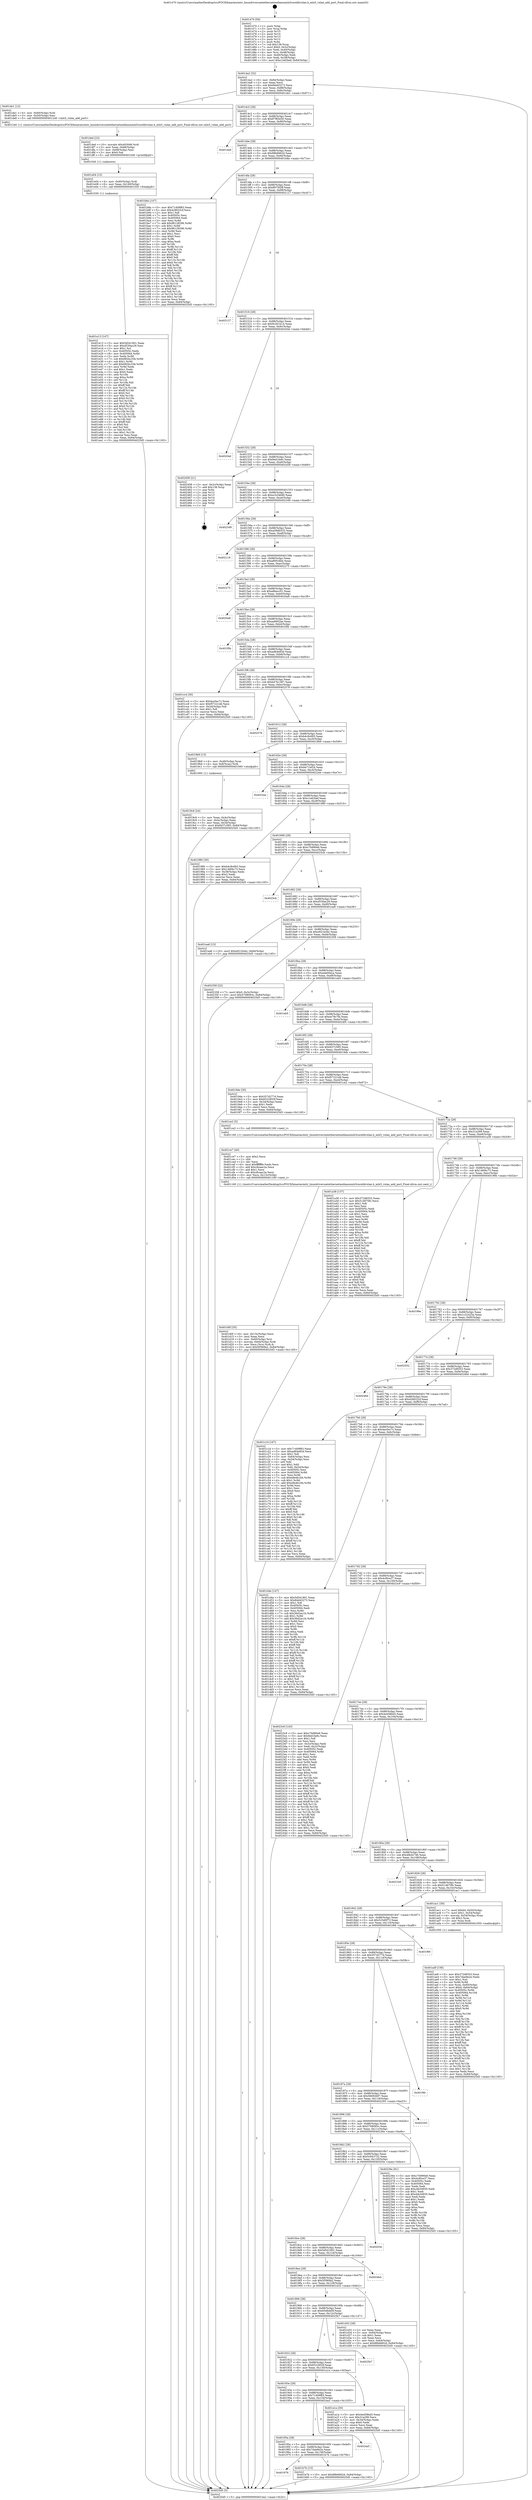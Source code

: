 digraph "0x401470" {
  label = "0x401470 (/mnt/c/Users/mathe/Desktop/tcc/POCII/binaries/extr_linuxdriversnetethernetmellanoxmlx5corelibvxlan.h_mlx5_vxlan_add_port_Final-ollvm.out::main(0))"
  labelloc = "t"
  node[shape=record]

  Entry [label="",width=0.3,height=0.3,shape=circle,fillcolor=black,style=filled]
  "0x4014a2" [label="{
     0x4014a2 [32]\l
     | [instrs]\l
     &nbsp;&nbsp;0x4014a2 \<+6\>: mov -0x84(%rbp),%eax\l
     &nbsp;&nbsp;0x4014a8 \<+2\>: mov %eax,%ecx\l
     &nbsp;&nbsp;0x4014aa \<+6\>: sub $0x84d43273,%ecx\l
     &nbsp;&nbsp;0x4014b0 \<+6\>: mov %eax,-0x88(%rbp)\l
     &nbsp;&nbsp;0x4014b6 \<+6\>: mov %ecx,-0x8c(%rbp)\l
     &nbsp;&nbsp;0x4014bc \<+6\>: je 0000000000401de1 \<main+0x971\>\l
  }"]
  "0x401de1" [label="{
     0x401de1 [12]\l
     | [instrs]\l
     &nbsp;&nbsp;0x401de1 \<+4\>: mov -0x60(%rbp),%rdi\l
     &nbsp;&nbsp;0x401de5 \<+3\>: mov -0x50(%rbp),%esi\l
     &nbsp;&nbsp;0x401de8 \<+5\>: call 0000000000401240 \<mlx5_vxlan_add_port\>\l
     | [calls]\l
     &nbsp;&nbsp;0x401240 \{1\} (/mnt/c/Users/mathe/Desktop/tcc/POCII/binaries/extr_linuxdriversnetethernetmellanoxmlx5corelibvxlan.h_mlx5_vxlan_add_port_Final-ollvm.out::mlx5_vxlan_add_port)\l
  }"]
  "0x4014c2" [label="{
     0x4014c2 [28]\l
     | [instrs]\l
     &nbsp;&nbsp;0x4014c2 \<+5\>: jmp 00000000004014c7 \<main+0x57\>\l
     &nbsp;&nbsp;0x4014c7 \<+6\>: mov -0x88(%rbp),%eax\l
     &nbsp;&nbsp;0x4014cd \<+5\>: sub $0x87f85e50,%eax\l
     &nbsp;&nbsp;0x4014d2 \<+6\>: mov %eax,-0x90(%rbp)\l
     &nbsp;&nbsp;0x4014d8 \<+6\>: je 0000000000401eed \<main+0xa7d\>\l
  }"]
  Exit [label="",width=0.3,height=0.3,shape=circle,fillcolor=black,style=filled,peripheries=2]
  "0x401eed" [label="{
     0x401eed\l
  }", style=dashed]
  "0x4014de" [label="{
     0x4014de [28]\l
     | [instrs]\l
     &nbsp;&nbsp;0x4014de \<+5\>: jmp 00000000004014e3 \<main+0x73\>\l
     &nbsp;&nbsp;0x4014e3 \<+6\>: mov -0x88(%rbp),%eax\l
     &nbsp;&nbsp;0x4014e9 \<+5\>: sub $0x88b6662d,%eax\l
     &nbsp;&nbsp;0x4014ee \<+6\>: mov %eax,-0x94(%rbp)\l
     &nbsp;&nbsp;0x4014f4 \<+6\>: je 0000000000401b8a \<main+0x71a\>\l
  }"]
  "0x401e13" [label="{
     0x401e13 [147]\l
     | [instrs]\l
     &nbsp;&nbsp;0x401e13 \<+5\>: mov $0x5d541901,%eax\l
     &nbsp;&nbsp;0x401e18 \<+5\>: mov $0xd530ac29,%esi\l
     &nbsp;&nbsp;0x401e1d \<+2\>: mov $0x1,%cl\l
     &nbsp;&nbsp;0x401e1f \<+7\>: mov 0x40505c,%edx\l
     &nbsp;&nbsp;0x401e26 \<+8\>: mov 0x405064,%r8d\l
     &nbsp;&nbsp;0x401e2e \<+3\>: mov %edx,%r9d\l
     &nbsp;&nbsp;0x401e31 \<+7\>: sub $0x682bc33b,%r9d\l
     &nbsp;&nbsp;0x401e38 \<+4\>: sub $0x1,%r9d\l
     &nbsp;&nbsp;0x401e3c \<+7\>: add $0x682bc33b,%r9d\l
     &nbsp;&nbsp;0x401e43 \<+4\>: imul %r9d,%edx\l
     &nbsp;&nbsp;0x401e47 \<+3\>: and $0x1,%edx\l
     &nbsp;&nbsp;0x401e4a \<+3\>: cmp $0x0,%edx\l
     &nbsp;&nbsp;0x401e4d \<+4\>: sete %r10b\l
     &nbsp;&nbsp;0x401e51 \<+4\>: cmp $0xa,%r8d\l
     &nbsp;&nbsp;0x401e55 \<+4\>: setl %r11b\l
     &nbsp;&nbsp;0x401e59 \<+3\>: mov %r10b,%bl\l
     &nbsp;&nbsp;0x401e5c \<+3\>: xor $0xff,%bl\l
     &nbsp;&nbsp;0x401e5f \<+3\>: mov %r11b,%r14b\l
     &nbsp;&nbsp;0x401e62 \<+4\>: xor $0xff,%r14b\l
     &nbsp;&nbsp;0x401e66 \<+3\>: xor $0x0,%cl\l
     &nbsp;&nbsp;0x401e69 \<+3\>: mov %bl,%r15b\l
     &nbsp;&nbsp;0x401e6c \<+4\>: and $0x0,%r15b\l
     &nbsp;&nbsp;0x401e70 \<+3\>: and %cl,%r10b\l
     &nbsp;&nbsp;0x401e73 \<+3\>: mov %r14b,%r12b\l
     &nbsp;&nbsp;0x401e76 \<+4\>: and $0x0,%r12b\l
     &nbsp;&nbsp;0x401e7a \<+3\>: and %cl,%r11b\l
     &nbsp;&nbsp;0x401e7d \<+3\>: or %r10b,%r15b\l
     &nbsp;&nbsp;0x401e80 \<+3\>: or %r11b,%r12b\l
     &nbsp;&nbsp;0x401e83 \<+3\>: xor %r12b,%r15b\l
     &nbsp;&nbsp;0x401e86 \<+3\>: or %r14b,%bl\l
     &nbsp;&nbsp;0x401e89 \<+3\>: xor $0xff,%bl\l
     &nbsp;&nbsp;0x401e8c \<+3\>: or $0x0,%cl\l
     &nbsp;&nbsp;0x401e8f \<+2\>: and %cl,%bl\l
     &nbsp;&nbsp;0x401e91 \<+3\>: or %bl,%r15b\l
     &nbsp;&nbsp;0x401e94 \<+4\>: test $0x1,%r15b\l
     &nbsp;&nbsp;0x401e98 \<+3\>: cmovne %esi,%eax\l
     &nbsp;&nbsp;0x401e9b \<+6\>: mov %eax,-0x84(%rbp)\l
     &nbsp;&nbsp;0x401ea1 \<+5\>: jmp 00000000004025d5 \<main+0x1165\>\l
  }"]
  "0x401b8a" [label="{
     0x401b8a [147]\l
     | [instrs]\l
     &nbsp;&nbsp;0x401b8a \<+5\>: mov $0x71409f83,%eax\l
     &nbsp;&nbsp;0x401b8f \<+5\>: mov $0x428022cf,%ecx\l
     &nbsp;&nbsp;0x401b94 \<+2\>: mov $0x1,%dl\l
     &nbsp;&nbsp;0x401b96 \<+7\>: mov 0x40505c,%esi\l
     &nbsp;&nbsp;0x401b9d \<+7\>: mov 0x405064,%edi\l
     &nbsp;&nbsp;0x401ba4 \<+3\>: mov %esi,%r8d\l
     &nbsp;&nbsp;0x401ba7 \<+7\>: add $0x96128296,%r8d\l
     &nbsp;&nbsp;0x401bae \<+4\>: sub $0x1,%r8d\l
     &nbsp;&nbsp;0x401bb2 \<+7\>: sub $0x96128296,%r8d\l
     &nbsp;&nbsp;0x401bb9 \<+4\>: imul %r8d,%esi\l
     &nbsp;&nbsp;0x401bbd \<+3\>: and $0x1,%esi\l
     &nbsp;&nbsp;0x401bc0 \<+3\>: cmp $0x0,%esi\l
     &nbsp;&nbsp;0x401bc3 \<+4\>: sete %r9b\l
     &nbsp;&nbsp;0x401bc7 \<+3\>: cmp $0xa,%edi\l
     &nbsp;&nbsp;0x401bca \<+4\>: setl %r10b\l
     &nbsp;&nbsp;0x401bce \<+3\>: mov %r9b,%r11b\l
     &nbsp;&nbsp;0x401bd1 \<+4\>: xor $0xff,%r11b\l
     &nbsp;&nbsp;0x401bd5 \<+3\>: mov %r10b,%bl\l
     &nbsp;&nbsp;0x401bd8 \<+3\>: xor $0xff,%bl\l
     &nbsp;&nbsp;0x401bdb \<+3\>: xor $0x0,%dl\l
     &nbsp;&nbsp;0x401bde \<+3\>: mov %r11b,%r14b\l
     &nbsp;&nbsp;0x401be1 \<+4\>: and $0x0,%r14b\l
     &nbsp;&nbsp;0x401be5 \<+3\>: and %dl,%r9b\l
     &nbsp;&nbsp;0x401be8 \<+3\>: mov %bl,%r15b\l
     &nbsp;&nbsp;0x401beb \<+4\>: and $0x0,%r15b\l
     &nbsp;&nbsp;0x401bef \<+3\>: and %dl,%r10b\l
     &nbsp;&nbsp;0x401bf2 \<+3\>: or %r9b,%r14b\l
     &nbsp;&nbsp;0x401bf5 \<+3\>: or %r10b,%r15b\l
     &nbsp;&nbsp;0x401bf8 \<+3\>: xor %r15b,%r14b\l
     &nbsp;&nbsp;0x401bfb \<+3\>: or %bl,%r11b\l
     &nbsp;&nbsp;0x401bfe \<+4\>: xor $0xff,%r11b\l
     &nbsp;&nbsp;0x401c02 \<+3\>: or $0x0,%dl\l
     &nbsp;&nbsp;0x401c05 \<+3\>: and %dl,%r11b\l
     &nbsp;&nbsp;0x401c08 \<+3\>: or %r11b,%r14b\l
     &nbsp;&nbsp;0x401c0b \<+4\>: test $0x1,%r14b\l
     &nbsp;&nbsp;0x401c0f \<+3\>: cmovne %ecx,%eax\l
     &nbsp;&nbsp;0x401c12 \<+6\>: mov %eax,-0x84(%rbp)\l
     &nbsp;&nbsp;0x401c18 \<+5\>: jmp 00000000004025d5 \<main+0x1165\>\l
  }"]
  "0x4014fa" [label="{
     0x4014fa [28]\l
     | [instrs]\l
     &nbsp;&nbsp;0x4014fa \<+5\>: jmp 00000000004014ff \<main+0x8f\>\l
     &nbsp;&nbsp;0x4014ff \<+6\>: mov -0x88(%rbp),%eax\l
     &nbsp;&nbsp;0x401505 \<+5\>: sub $0x8975f2ff,%eax\l
     &nbsp;&nbsp;0x40150a \<+6\>: mov %eax,-0x98(%rbp)\l
     &nbsp;&nbsp;0x401510 \<+6\>: je 0000000000402127 \<main+0xcb7\>\l
  }"]
  "0x401e04" [label="{
     0x401e04 [15]\l
     | [instrs]\l
     &nbsp;&nbsp;0x401e04 \<+4\>: mov -0x60(%rbp),%rdi\l
     &nbsp;&nbsp;0x401e08 \<+6\>: mov %eax,-0x140(%rbp)\l
     &nbsp;&nbsp;0x401e0e \<+5\>: call 0000000000401030 \<free@plt\>\l
     | [calls]\l
     &nbsp;&nbsp;0x401030 \{1\} (unknown)\l
  }"]
  "0x402127" [label="{
     0x402127\l
  }", style=dashed]
  "0x401516" [label="{
     0x401516 [28]\l
     | [instrs]\l
     &nbsp;&nbsp;0x401516 \<+5\>: jmp 000000000040151b \<main+0xab\>\l
     &nbsp;&nbsp;0x40151b \<+6\>: mov -0x88(%rbp),%eax\l
     &nbsp;&nbsp;0x401521 \<+5\>: sub $0x9c261b14,%eax\l
     &nbsp;&nbsp;0x401526 \<+6\>: mov %eax,-0x9c(%rbp)\l
     &nbsp;&nbsp;0x40152c \<+6\>: je 000000000040204d \<main+0xbdd\>\l
  }"]
  "0x401ded" [label="{
     0x401ded [23]\l
     | [instrs]\l
     &nbsp;&nbsp;0x401ded \<+10\>: movabs $0x4030d6,%rdi\l
     &nbsp;&nbsp;0x401df7 \<+3\>: mov %eax,-0x68(%rbp)\l
     &nbsp;&nbsp;0x401dfa \<+3\>: mov -0x68(%rbp),%esi\l
     &nbsp;&nbsp;0x401dfd \<+2\>: mov $0x0,%al\l
     &nbsp;&nbsp;0x401dff \<+5\>: call 0000000000401040 \<printf@plt\>\l
     | [calls]\l
     &nbsp;&nbsp;0x401040 \{1\} (unknown)\l
  }"]
  "0x40204d" [label="{
     0x40204d\l
  }", style=dashed]
  "0x401532" [label="{
     0x401532 [28]\l
     | [instrs]\l
     &nbsp;&nbsp;0x401532 \<+5\>: jmp 0000000000401537 \<main+0xc7\>\l
     &nbsp;&nbsp;0x401537 \<+6\>: mov -0x88(%rbp),%eax\l
     &nbsp;&nbsp;0x40153d \<+5\>: sub $0x9ed1fa9c,%eax\l
     &nbsp;&nbsp;0x401542 \<+6\>: mov %eax,-0xa0(%rbp)\l
     &nbsp;&nbsp;0x401548 \<+6\>: je 0000000000402458 \<main+0xfe8\>\l
  }"]
  "0x401d0f" [label="{
     0x401d0f [35]\l
     | [instrs]\l
     &nbsp;&nbsp;0x401d0f \<+6\>: mov -0x13c(%rbp),%ecx\l
     &nbsp;&nbsp;0x401d15 \<+3\>: imul %eax,%ecx\l
     &nbsp;&nbsp;0x401d18 \<+4\>: mov -0x60(%rbp),%rsi\l
     &nbsp;&nbsp;0x401d1c \<+4\>: movslq -0x64(%rbp),%rdi\l
     &nbsp;&nbsp;0x401d20 \<+3\>: mov %ecx,(%rsi,%rdi,4)\l
     &nbsp;&nbsp;0x401d23 \<+10\>: movl $0x5f390fa2,-0x84(%rbp)\l
     &nbsp;&nbsp;0x401d2d \<+5\>: jmp 00000000004025d5 \<main+0x1165\>\l
  }"]
  "0x402458" [label="{
     0x402458 [21]\l
     | [instrs]\l
     &nbsp;&nbsp;0x402458 \<+3\>: mov -0x2c(%rbp),%eax\l
     &nbsp;&nbsp;0x40245b \<+7\>: add $0x138,%rsp\l
     &nbsp;&nbsp;0x402462 \<+1\>: pop %rbx\l
     &nbsp;&nbsp;0x402463 \<+2\>: pop %r12\l
     &nbsp;&nbsp;0x402465 \<+2\>: pop %r13\l
     &nbsp;&nbsp;0x402467 \<+2\>: pop %r14\l
     &nbsp;&nbsp;0x402469 \<+2\>: pop %r15\l
     &nbsp;&nbsp;0x40246b \<+1\>: pop %rbp\l
     &nbsp;&nbsp;0x40246c \<+1\>: ret\l
  }"]
  "0x40154e" [label="{
     0x40154e [28]\l
     | [instrs]\l
     &nbsp;&nbsp;0x40154e \<+5\>: jmp 0000000000401553 \<main+0xe3\>\l
     &nbsp;&nbsp;0x401553 \<+6\>: mov -0x88(%rbp),%eax\l
     &nbsp;&nbsp;0x401559 \<+5\>: sub $0xa1b34b90,%eax\l
     &nbsp;&nbsp;0x40155e \<+6\>: mov %eax,-0xa4(%rbp)\l
     &nbsp;&nbsp;0x401564 \<+6\>: je 0000000000402349 \<main+0xed9\>\l
  }"]
  "0x401ce7" [label="{
     0x401ce7 [40]\l
     | [instrs]\l
     &nbsp;&nbsp;0x401ce7 \<+5\>: mov $0x2,%ecx\l
     &nbsp;&nbsp;0x401cec \<+1\>: cltd\l
     &nbsp;&nbsp;0x401ced \<+2\>: idiv %ecx\l
     &nbsp;&nbsp;0x401cef \<+6\>: imul $0xfffffffe,%edx,%ecx\l
     &nbsp;&nbsp;0x401cf5 \<+6\>: add $0xc8caac2e,%ecx\l
     &nbsp;&nbsp;0x401cfb \<+3\>: add $0x1,%ecx\l
     &nbsp;&nbsp;0x401cfe \<+6\>: sub $0xc8caac2e,%ecx\l
     &nbsp;&nbsp;0x401d04 \<+6\>: mov %ecx,-0x13c(%rbp)\l
     &nbsp;&nbsp;0x401d0a \<+5\>: call 0000000000401160 \<next_i\>\l
     | [calls]\l
     &nbsp;&nbsp;0x401160 \{1\} (/mnt/c/Users/mathe/Desktop/tcc/POCII/binaries/extr_linuxdriversnetethernetmellanoxmlx5corelibvxlan.h_mlx5_vxlan_add_port_Final-ollvm.out::next_i)\l
  }"]
  "0x402349" [label="{
     0x402349\l
  }", style=dashed]
  "0x40156a" [label="{
     0x40156a [28]\l
     | [instrs]\l
     &nbsp;&nbsp;0x40156a \<+5\>: jmp 000000000040156f \<main+0xff\>\l
     &nbsp;&nbsp;0x40156f \<+6\>: mov -0x88(%rbp),%eax\l
     &nbsp;&nbsp;0x401575 \<+5\>: sub $0xa59db532,%eax\l
     &nbsp;&nbsp;0x40157a \<+6\>: mov %eax,-0xa8(%rbp)\l
     &nbsp;&nbsp;0x401580 \<+6\>: je 0000000000402118 \<main+0xca8\>\l
  }"]
  "0x401976" [label="{
     0x401976\l
  }", style=dashed]
  "0x402118" [label="{
     0x402118\l
  }", style=dashed]
  "0x401586" [label="{
     0x401586 [28]\l
     | [instrs]\l
     &nbsp;&nbsp;0x401586 \<+5\>: jmp 000000000040158b \<main+0x11b\>\l
     &nbsp;&nbsp;0x40158b \<+6\>: mov -0x88(%rbp),%eax\l
     &nbsp;&nbsp;0x401591 \<+5\>: sub $0xa895c6be,%eax\l
     &nbsp;&nbsp;0x401596 \<+6\>: mov %eax,-0xac(%rbp)\l
     &nbsp;&nbsp;0x40159c \<+6\>: je 0000000000402275 \<main+0xe05\>\l
  }"]
  "0x401b7b" [label="{
     0x401b7b [15]\l
     | [instrs]\l
     &nbsp;&nbsp;0x401b7b \<+10\>: movl $0x88b6662d,-0x84(%rbp)\l
     &nbsp;&nbsp;0x401b85 \<+5\>: jmp 00000000004025d5 \<main+0x1165\>\l
  }"]
  "0x402275" [label="{
     0x402275\l
  }", style=dashed]
  "0x4015a2" [label="{
     0x4015a2 [28]\l
     | [instrs]\l
     &nbsp;&nbsp;0x4015a2 \<+5\>: jmp 00000000004015a7 \<main+0x137\>\l
     &nbsp;&nbsp;0x4015a7 \<+6\>: mov -0x88(%rbp),%eax\l
     &nbsp;&nbsp;0x4015ad \<+5\>: sub $0xa8becc01,%eax\l
     &nbsp;&nbsp;0x4015b2 \<+6\>: mov %eax,-0xb0(%rbp)\l
     &nbsp;&nbsp;0x4015b8 \<+6\>: je 00000000004020a8 \<main+0xc38\>\l
  }"]
  "0x40195a" [label="{
     0x40195a [28]\l
     | [instrs]\l
     &nbsp;&nbsp;0x40195a \<+5\>: jmp 000000000040195f \<main+0x4ef\>\l
     &nbsp;&nbsp;0x40195f \<+6\>: mov -0x88(%rbp),%eax\l
     &nbsp;&nbsp;0x401965 \<+5\>: sub $0x7dae9e2e,%eax\l
     &nbsp;&nbsp;0x40196a \<+6\>: mov %eax,-0x138(%rbp)\l
     &nbsp;&nbsp;0x401970 \<+6\>: je 0000000000401b7b \<main+0x70b\>\l
  }"]
  "0x4020a8" [label="{
     0x4020a8\l
  }", style=dashed]
  "0x4015be" [label="{
     0x4015be [28]\l
     | [instrs]\l
     &nbsp;&nbsp;0x4015be \<+5\>: jmp 00000000004015c3 \<main+0x153\>\l
     &nbsp;&nbsp;0x4015c3 \<+6\>: mov -0x88(%rbp),%eax\l
     &nbsp;&nbsp;0x4015c9 \<+5\>: sub $0xaa6602ae,%eax\l
     &nbsp;&nbsp;0x4015ce \<+6\>: mov %eax,-0xb4(%rbp)\l
     &nbsp;&nbsp;0x4015d4 \<+6\>: je 0000000000401f0b \<main+0xa9b\>\l
  }"]
  "0x4024a5" [label="{
     0x4024a5\l
  }", style=dashed]
  "0x401f0b" [label="{
     0x401f0b\l
  }", style=dashed]
  "0x4015da" [label="{
     0x4015da [28]\l
     | [instrs]\l
     &nbsp;&nbsp;0x4015da \<+5\>: jmp 00000000004015df \<main+0x16f\>\l
     &nbsp;&nbsp;0x4015df \<+6\>: mov -0x88(%rbp),%eax\l
     &nbsp;&nbsp;0x4015e5 \<+5\>: sub $0xad64e83d,%eax\l
     &nbsp;&nbsp;0x4015ea \<+6\>: mov %eax,-0xb8(%rbp)\l
     &nbsp;&nbsp;0x4015f0 \<+6\>: je 0000000000401cc4 \<main+0x854\>\l
  }"]
  "0x401adf" [label="{
     0x401adf [156]\l
     | [instrs]\l
     &nbsp;&nbsp;0x401adf \<+5\>: mov $0x372d6553,%ecx\l
     &nbsp;&nbsp;0x401ae4 \<+5\>: mov $0x7dae9e2e,%edx\l
     &nbsp;&nbsp;0x401ae9 \<+3\>: mov $0x1,%sil\l
     &nbsp;&nbsp;0x401aec \<+3\>: xor %r8d,%r8d\l
     &nbsp;&nbsp;0x401aef \<+4\>: mov %rax,-0x60(%rbp)\l
     &nbsp;&nbsp;0x401af3 \<+7\>: movl $0x0,-0x64(%rbp)\l
     &nbsp;&nbsp;0x401afa \<+8\>: mov 0x40505c,%r9d\l
     &nbsp;&nbsp;0x401b02 \<+8\>: mov 0x405064,%r10d\l
     &nbsp;&nbsp;0x401b0a \<+4\>: sub $0x1,%r8d\l
     &nbsp;&nbsp;0x401b0e \<+3\>: mov %r9d,%r11d\l
     &nbsp;&nbsp;0x401b11 \<+3\>: add %r8d,%r11d\l
     &nbsp;&nbsp;0x401b14 \<+4\>: imul %r11d,%r9d\l
     &nbsp;&nbsp;0x401b18 \<+4\>: and $0x1,%r9d\l
     &nbsp;&nbsp;0x401b1c \<+4\>: cmp $0x0,%r9d\l
     &nbsp;&nbsp;0x401b20 \<+3\>: sete %bl\l
     &nbsp;&nbsp;0x401b23 \<+4\>: cmp $0xa,%r10d\l
     &nbsp;&nbsp;0x401b27 \<+4\>: setl %r14b\l
     &nbsp;&nbsp;0x401b2b \<+3\>: mov %bl,%r15b\l
     &nbsp;&nbsp;0x401b2e \<+4\>: xor $0xff,%r15b\l
     &nbsp;&nbsp;0x401b32 \<+3\>: mov %r14b,%r12b\l
     &nbsp;&nbsp;0x401b35 \<+4\>: xor $0xff,%r12b\l
     &nbsp;&nbsp;0x401b39 \<+4\>: xor $0x1,%sil\l
     &nbsp;&nbsp;0x401b3d \<+3\>: mov %r15b,%r13b\l
     &nbsp;&nbsp;0x401b40 \<+4\>: and $0xff,%r13b\l
     &nbsp;&nbsp;0x401b44 \<+3\>: and %sil,%bl\l
     &nbsp;&nbsp;0x401b47 \<+3\>: mov %r12b,%al\l
     &nbsp;&nbsp;0x401b4a \<+2\>: and $0xff,%al\l
     &nbsp;&nbsp;0x401b4c \<+3\>: and %sil,%r14b\l
     &nbsp;&nbsp;0x401b4f \<+3\>: or %bl,%r13b\l
     &nbsp;&nbsp;0x401b52 \<+3\>: or %r14b,%al\l
     &nbsp;&nbsp;0x401b55 \<+3\>: xor %al,%r13b\l
     &nbsp;&nbsp;0x401b58 \<+3\>: or %r12b,%r15b\l
     &nbsp;&nbsp;0x401b5b \<+4\>: xor $0xff,%r15b\l
     &nbsp;&nbsp;0x401b5f \<+4\>: or $0x1,%sil\l
     &nbsp;&nbsp;0x401b63 \<+3\>: and %sil,%r15b\l
     &nbsp;&nbsp;0x401b66 \<+3\>: or %r15b,%r13b\l
     &nbsp;&nbsp;0x401b69 \<+4\>: test $0x1,%r13b\l
     &nbsp;&nbsp;0x401b6d \<+3\>: cmovne %edx,%ecx\l
     &nbsp;&nbsp;0x401b70 \<+6\>: mov %ecx,-0x84(%rbp)\l
     &nbsp;&nbsp;0x401b76 \<+5\>: jmp 00000000004025d5 \<main+0x1165\>\l
  }"]
  "0x401cc4" [label="{
     0x401cc4 [30]\l
     | [instrs]\l
     &nbsp;&nbsp;0x401cc4 \<+5\>: mov $0x4ac0ec7c,%eax\l
     &nbsp;&nbsp;0x401cc9 \<+5\>: mov $0xf57221dd,%ecx\l
     &nbsp;&nbsp;0x401cce \<+3\>: mov -0x2d(%rbp),%dl\l
     &nbsp;&nbsp;0x401cd1 \<+3\>: test $0x1,%dl\l
     &nbsp;&nbsp;0x401cd4 \<+3\>: cmovne %ecx,%eax\l
     &nbsp;&nbsp;0x401cd7 \<+6\>: mov %eax,-0x84(%rbp)\l
     &nbsp;&nbsp;0x401cdd \<+5\>: jmp 00000000004025d5 \<main+0x1165\>\l
  }"]
  "0x4015f6" [label="{
     0x4015f6 [28]\l
     | [instrs]\l
     &nbsp;&nbsp;0x4015f6 \<+5\>: jmp 00000000004015fb \<main+0x18b\>\l
     &nbsp;&nbsp;0x4015fb \<+6\>: mov -0x88(%rbp),%eax\l
     &nbsp;&nbsp;0x401601 \<+5\>: sub $0xb47b1387,%eax\l
     &nbsp;&nbsp;0x401606 \<+6\>: mov %eax,-0xbc(%rbp)\l
     &nbsp;&nbsp;0x40160c \<+6\>: je 0000000000402576 \<main+0x1106\>\l
  }"]
  "0x40193e" [label="{
     0x40193e [28]\l
     | [instrs]\l
     &nbsp;&nbsp;0x40193e \<+5\>: jmp 0000000000401943 \<main+0x4d3\>\l
     &nbsp;&nbsp;0x401943 \<+6\>: mov -0x88(%rbp),%eax\l
     &nbsp;&nbsp;0x401949 \<+5\>: sub $0x71409f83,%eax\l
     &nbsp;&nbsp;0x40194e \<+6\>: mov %eax,-0x134(%rbp)\l
     &nbsp;&nbsp;0x401954 \<+6\>: je 00000000004024a5 \<main+0x1035\>\l
  }"]
  "0x402576" [label="{
     0x402576\l
  }", style=dashed]
  "0x401612" [label="{
     0x401612 [28]\l
     | [instrs]\l
     &nbsp;&nbsp;0x401612 \<+5\>: jmp 0000000000401617 \<main+0x1a7\>\l
     &nbsp;&nbsp;0x401617 \<+6\>: mov -0x88(%rbp),%eax\l
     &nbsp;&nbsp;0x40161d \<+5\>: sub $0xb4c9c693,%eax\l
     &nbsp;&nbsp;0x401622 \<+6\>: mov %eax,-0xc0(%rbp)\l
     &nbsp;&nbsp;0x401628 \<+6\>: je 00000000004019b9 \<main+0x549\>\l
  }"]
  "0x401a1a" [label="{
     0x401a1a [30]\l
     | [instrs]\l
     &nbsp;&nbsp;0x401a1a \<+5\>: mov $0x4e458bd3,%eax\l
     &nbsp;&nbsp;0x401a1f \<+5\>: mov $0x31a299,%ecx\l
     &nbsp;&nbsp;0x401a24 \<+3\>: mov -0x34(%rbp),%edx\l
     &nbsp;&nbsp;0x401a27 \<+3\>: cmp $0x0,%edx\l
     &nbsp;&nbsp;0x401a2a \<+3\>: cmove %ecx,%eax\l
     &nbsp;&nbsp;0x401a2d \<+6\>: mov %eax,-0x84(%rbp)\l
     &nbsp;&nbsp;0x401a33 \<+5\>: jmp 00000000004025d5 \<main+0x1165\>\l
  }"]
  "0x4019b9" [label="{
     0x4019b9 [13]\l
     | [instrs]\l
     &nbsp;&nbsp;0x4019b9 \<+4\>: mov -0x48(%rbp),%rax\l
     &nbsp;&nbsp;0x4019bd \<+4\>: mov 0x8(%rax),%rdi\l
     &nbsp;&nbsp;0x4019c1 \<+5\>: call 0000000000401060 \<atoi@plt\>\l
     | [calls]\l
     &nbsp;&nbsp;0x401060 \{1\} (unknown)\l
  }"]
  "0x40162e" [label="{
     0x40162e [28]\l
     | [instrs]\l
     &nbsp;&nbsp;0x40162e \<+5\>: jmp 0000000000401633 \<main+0x1c3\>\l
     &nbsp;&nbsp;0x401633 \<+6\>: mov -0x88(%rbp),%eax\l
     &nbsp;&nbsp;0x401639 \<+5\>: sub $0xbb71bf24,%eax\l
     &nbsp;&nbsp;0x40163e \<+6\>: mov %eax,-0xc4(%rbp)\l
     &nbsp;&nbsp;0x401644 \<+6\>: je 00000000004022ee \<main+0xe7e\>\l
  }"]
  "0x401922" [label="{
     0x401922 [28]\l
     | [instrs]\l
     &nbsp;&nbsp;0x401922 \<+5\>: jmp 0000000000401927 \<main+0x4b7\>\l
     &nbsp;&nbsp;0x401927 \<+6\>: mov -0x88(%rbp),%eax\l
     &nbsp;&nbsp;0x40192d \<+5\>: sub $0x6522855f,%eax\l
     &nbsp;&nbsp;0x401932 \<+6\>: mov %eax,-0x130(%rbp)\l
     &nbsp;&nbsp;0x401938 \<+6\>: je 0000000000401a1a \<main+0x5aa\>\l
  }"]
  "0x4022ee" [label="{
     0x4022ee\l
  }", style=dashed]
  "0x40164a" [label="{
     0x40164a [28]\l
     | [instrs]\l
     &nbsp;&nbsp;0x40164a \<+5\>: jmp 000000000040164f \<main+0x1df\>\l
     &nbsp;&nbsp;0x40164f \<+6\>: mov -0x88(%rbp),%eax\l
     &nbsp;&nbsp;0x401655 \<+5\>: sub $0xc1e62bef,%eax\l
     &nbsp;&nbsp;0x40165a \<+6\>: mov %eax,-0xc8(%rbp)\l
     &nbsp;&nbsp;0x401660 \<+6\>: je 0000000000401980 \<main+0x510\>\l
  }"]
  "0x4025b7" [label="{
     0x4025b7\l
  }", style=dashed]
  "0x401980" [label="{
     0x401980 [30]\l
     | [instrs]\l
     &nbsp;&nbsp;0x401980 \<+5\>: mov $0xb4c9c693,%eax\l
     &nbsp;&nbsp;0x401985 \<+5\>: mov $0x146f4c73,%ecx\l
     &nbsp;&nbsp;0x40198a \<+3\>: mov -0x38(%rbp),%edx\l
     &nbsp;&nbsp;0x40198d \<+3\>: cmp $0x2,%edx\l
     &nbsp;&nbsp;0x401990 \<+3\>: cmovne %ecx,%eax\l
     &nbsp;&nbsp;0x401993 \<+6\>: mov %eax,-0x84(%rbp)\l
     &nbsp;&nbsp;0x401999 \<+5\>: jmp 00000000004025d5 \<main+0x1165\>\l
  }"]
  "0x401666" [label="{
     0x401666 [28]\l
     | [instrs]\l
     &nbsp;&nbsp;0x401666 \<+5\>: jmp 000000000040166b \<main+0x1fb\>\l
     &nbsp;&nbsp;0x40166b \<+6\>: mov -0x88(%rbp),%eax\l
     &nbsp;&nbsp;0x401671 \<+5\>: sub $0xc7b990e6,%eax\l
     &nbsp;&nbsp;0x401676 \<+6\>: mov %eax,-0xcc(%rbp)\l
     &nbsp;&nbsp;0x40167c \<+6\>: je 00000000004025cb \<main+0x115b\>\l
  }"]
  "0x4025d5" [label="{
     0x4025d5 [5]\l
     | [instrs]\l
     &nbsp;&nbsp;0x4025d5 \<+5\>: jmp 00000000004014a2 \<main+0x32\>\l
  }"]
  "0x401470" [label="{
     0x401470 [50]\l
     | [instrs]\l
     &nbsp;&nbsp;0x401470 \<+1\>: push %rbp\l
     &nbsp;&nbsp;0x401471 \<+3\>: mov %rsp,%rbp\l
     &nbsp;&nbsp;0x401474 \<+2\>: push %r15\l
     &nbsp;&nbsp;0x401476 \<+2\>: push %r14\l
     &nbsp;&nbsp;0x401478 \<+2\>: push %r13\l
     &nbsp;&nbsp;0x40147a \<+2\>: push %r12\l
     &nbsp;&nbsp;0x40147c \<+1\>: push %rbx\l
     &nbsp;&nbsp;0x40147d \<+7\>: sub $0x138,%rsp\l
     &nbsp;&nbsp;0x401484 \<+7\>: movl $0x0,-0x3c(%rbp)\l
     &nbsp;&nbsp;0x40148b \<+3\>: mov %edi,-0x40(%rbp)\l
     &nbsp;&nbsp;0x40148e \<+4\>: mov %rsi,-0x48(%rbp)\l
     &nbsp;&nbsp;0x401492 \<+3\>: mov -0x40(%rbp),%edi\l
     &nbsp;&nbsp;0x401495 \<+3\>: mov %edi,-0x38(%rbp)\l
     &nbsp;&nbsp;0x401498 \<+10\>: movl $0xc1e62bef,-0x84(%rbp)\l
  }"]
  "0x4019c6" [label="{
     0x4019c6 [24]\l
     | [instrs]\l
     &nbsp;&nbsp;0x4019c6 \<+3\>: mov %eax,-0x4c(%rbp)\l
     &nbsp;&nbsp;0x4019c9 \<+3\>: mov -0x4c(%rbp),%eax\l
     &nbsp;&nbsp;0x4019cc \<+3\>: mov %eax,-0x34(%rbp)\l
     &nbsp;&nbsp;0x4019cf \<+10\>: movl $0xf437c585,-0x84(%rbp)\l
     &nbsp;&nbsp;0x4019d9 \<+5\>: jmp 00000000004025d5 \<main+0x1165\>\l
  }"]
  "0x401906" [label="{
     0x401906 [28]\l
     | [instrs]\l
     &nbsp;&nbsp;0x401906 \<+5\>: jmp 000000000040190b \<main+0x49b\>\l
     &nbsp;&nbsp;0x40190b \<+6\>: mov -0x88(%rbp),%eax\l
     &nbsp;&nbsp;0x401911 \<+5\>: sub $0x6048dd5f,%eax\l
     &nbsp;&nbsp;0x401916 \<+6\>: mov %eax,-0x12c(%rbp)\l
     &nbsp;&nbsp;0x40191c \<+6\>: je 00000000004025b7 \<main+0x1147\>\l
  }"]
  "0x4025cb" [label="{
     0x4025cb\l
  }", style=dashed]
  "0x401682" [label="{
     0x401682 [28]\l
     | [instrs]\l
     &nbsp;&nbsp;0x401682 \<+5\>: jmp 0000000000401687 \<main+0x217\>\l
     &nbsp;&nbsp;0x401687 \<+6\>: mov -0x88(%rbp),%eax\l
     &nbsp;&nbsp;0x40168d \<+5\>: sub $0xd530ac29,%eax\l
     &nbsp;&nbsp;0x401692 \<+6\>: mov %eax,-0xd0(%rbp)\l
     &nbsp;&nbsp;0x401698 \<+6\>: je 0000000000401ea6 \<main+0xa36\>\l
  }"]
  "0x401d32" [label="{
     0x401d32 [28]\l
     | [instrs]\l
     &nbsp;&nbsp;0x401d32 \<+2\>: xor %eax,%eax\l
     &nbsp;&nbsp;0x401d34 \<+3\>: mov -0x64(%rbp),%ecx\l
     &nbsp;&nbsp;0x401d37 \<+3\>: sub $0x1,%eax\l
     &nbsp;&nbsp;0x401d3a \<+2\>: sub %eax,%ecx\l
     &nbsp;&nbsp;0x401d3c \<+3\>: mov %ecx,-0x64(%rbp)\l
     &nbsp;&nbsp;0x401d3f \<+10\>: movl $0x88b6662d,-0x84(%rbp)\l
     &nbsp;&nbsp;0x401d49 \<+5\>: jmp 00000000004025d5 \<main+0x1165\>\l
  }"]
  "0x401ea6" [label="{
     0x401ea6 [15]\l
     | [instrs]\l
     &nbsp;&nbsp;0x401ea6 \<+10\>: movl $0xe921b44c,-0x84(%rbp)\l
     &nbsp;&nbsp;0x401eb0 \<+5\>: jmp 00000000004025d5 \<main+0x1165\>\l
  }"]
  "0x40169e" [label="{
     0x40169e [28]\l
     | [instrs]\l
     &nbsp;&nbsp;0x40169e \<+5\>: jmp 00000000004016a3 \<main+0x233\>\l
     &nbsp;&nbsp;0x4016a3 \<+6\>: mov -0x88(%rbp),%eax\l
     &nbsp;&nbsp;0x4016a9 \<+5\>: sub $0xe921b44c,%eax\l
     &nbsp;&nbsp;0x4016ae \<+6\>: mov %eax,-0xd4(%rbp)\l
     &nbsp;&nbsp;0x4016b4 \<+6\>: je 0000000000402358 \<main+0xee8\>\l
  }"]
  "0x4018ea" [label="{
     0x4018ea [28]\l
     | [instrs]\l
     &nbsp;&nbsp;0x4018ea \<+5\>: jmp 00000000004018ef \<main+0x47f\>\l
     &nbsp;&nbsp;0x4018ef \<+6\>: mov -0x88(%rbp),%eax\l
     &nbsp;&nbsp;0x4018f5 \<+5\>: sub $0x5f390fa2,%eax\l
     &nbsp;&nbsp;0x4018fa \<+6\>: mov %eax,-0x128(%rbp)\l
     &nbsp;&nbsp;0x401900 \<+6\>: je 0000000000401d32 \<main+0x8c2\>\l
  }"]
  "0x402358" [label="{
     0x402358 [22]\l
     | [instrs]\l
     &nbsp;&nbsp;0x402358 \<+7\>: movl $0x0,-0x3c(%rbp)\l
     &nbsp;&nbsp;0x40235f \<+10\>: movl $0x5708093c,-0x84(%rbp)\l
     &nbsp;&nbsp;0x402369 \<+5\>: jmp 00000000004025d5 \<main+0x1165\>\l
  }"]
  "0x4016ba" [label="{
     0x4016ba [28]\l
     | [instrs]\l
     &nbsp;&nbsp;0x4016ba \<+5\>: jmp 00000000004016bf \<main+0x24f\>\l
     &nbsp;&nbsp;0x4016bf \<+6\>: mov -0x88(%rbp),%eax\l
     &nbsp;&nbsp;0x4016c5 \<+5\>: sub $0xede00eca,%eax\l
     &nbsp;&nbsp;0x4016ca \<+6\>: mov %eax,-0xd8(%rbp)\l
     &nbsp;&nbsp;0x4016d0 \<+6\>: je 0000000000401eb5 \<main+0xa45\>\l
  }"]
  "0x4024b4" [label="{
     0x4024b4\l
  }", style=dashed]
  "0x401eb5" [label="{
     0x401eb5\l
  }", style=dashed]
  "0x4016d6" [label="{
     0x4016d6 [28]\l
     | [instrs]\l
     &nbsp;&nbsp;0x4016d6 \<+5\>: jmp 00000000004016db \<main+0x26b\>\l
     &nbsp;&nbsp;0x4016db \<+6\>: mov -0x88(%rbp),%eax\l
     &nbsp;&nbsp;0x4016e1 \<+5\>: sub $0xee78c7fe,%eax\l
     &nbsp;&nbsp;0x4016e6 \<+6\>: mov %eax,-0xdc(%rbp)\l
     &nbsp;&nbsp;0x4016ec \<+6\>: je 00000000004024f5 \<main+0x1085\>\l
  }"]
  "0x4018ce" [label="{
     0x4018ce [28]\l
     | [instrs]\l
     &nbsp;&nbsp;0x4018ce \<+5\>: jmp 00000000004018d3 \<main+0x463\>\l
     &nbsp;&nbsp;0x4018d3 \<+6\>: mov -0x88(%rbp),%eax\l
     &nbsp;&nbsp;0x4018d9 \<+5\>: sub $0x5d541901,%eax\l
     &nbsp;&nbsp;0x4018de \<+6\>: mov %eax,-0x124(%rbp)\l
     &nbsp;&nbsp;0x4018e4 \<+6\>: je 00000000004024b4 \<main+0x1044\>\l
  }"]
  "0x4024f5" [label="{
     0x4024f5\l
  }", style=dashed]
  "0x4016f2" [label="{
     0x4016f2 [28]\l
     | [instrs]\l
     &nbsp;&nbsp;0x4016f2 \<+5\>: jmp 00000000004016f7 \<main+0x287\>\l
     &nbsp;&nbsp;0x4016f7 \<+6\>: mov -0x88(%rbp),%eax\l
     &nbsp;&nbsp;0x4016fd \<+5\>: sub $0xf437c585,%eax\l
     &nbsp;&nbsp;0x401702 \<+6\>: mov %eax,-0xe0(%rbp)\l
     &nbsp;&nbsp;0x401708 \<+6\>: je 00000000004019de \<main+0x56e\>\l
  }"]
  "0x40203e" [label="{
     0x40203e\l
  }", style=dashed]
  "0x4019de" [label="{
     0x4019de [30]\l
     | [instrs]\l
     &nbsp;&nbsp;0x4019de \<+5\>: mov $0x557d277d,%eax\l
     &nbsp;&nbsp;0x4019e3 \<+5\>: mov $0x6522855f,%ecx\l
     &nbsp;&nbsp;0x4019e8 \<+3\>: mov -0x34(%rbp),%edx\l
     &nbsp;&nbsp;0x4019eb \<+3\>: cmp $0x1,%edx\l
     &nbsp;&nbsp;0x4019ee \<+3\>: cmovl %ecx,%eax\l
     &nbsp;&nbsp;0x4019f1 \<+6\>: mov %eax,-0x84(%rbp)\l
     &nbsp;&nbsp;0x4019f7 \<+5\>: jmp 00000000004025d5 \<main+0x1165\>\l
  }"]
  "0x40170e" [label="{
     0x40170e [28]\l
     | [instrs]\l
     &nbsp;&nbsp;0x40170e \<+5\>: jmp 0000000000401713 \<main+0x2a3\>\l
     &nbsp;&nbsp;0x401713 \<+6\>: mov -0x88(%rbp),%eax\l
     &nbsp;&nbsp;0x401719 \<+5\>: sub $0xf57221dd,%eax\l
     &nbsp;&nbsp;0x40171e \<+6\>: mov %eax,-0xe4(%rbp)\l
     &nbsp;&nbsp;0x401724 \<+6\>: je 0000000000401ce2 \<main+0x872\>\l
  }"]
  "0x4018b2" [label="{
     0x4018b2 [28]\l
     | [instrs]\l
     &nbsp;&nbsp;0x4018b2 \<+5\>: jmp 00000000004018b7 \<main+0x447\>\l
     &nbsp;&nbsp;0x4018b7 \<+6\>: mov -0x88(%rbp),%eax\l
     &nbsp;&nbsp;0x4018bd \<+5\>: sub $0x5c943732,%eax\l
     &nbsp;&nbsp;0x4018c2 \<+6\>: mov %eax,-0x120(%rbp)\l
     &nbsp;&nbsp;0x4018c8 \<+6\>: je 000000000040203e \<main+0xbce\>\l
  }"]
  "0x401ce2" [label="{
     0x401ce2 [5]\l
     | [instrs]\l
     &nbsp;&nbsp;0x401ce2 \<+5\>: call 0000000000401160 \<next_i\>\l
     | [calls]\l
     &nbsp;&nbsp;0x401160 \{1\} (/mnt/c/Users/mathe/Desktop/tcc/POCII/binaries/extr_linuxdriversnetethernetmellanoxmlx5corelibvxlan.h_mlx5_vxlan_add_port_Final-ollvm.out::next_i)\l
  }"]
  "0x40172a" [label="{
     0x40172a [28]\l
     | [instrs]\l
     &nbsp;&nbsp;0x40172a \<+5\>: jmp 000000000040172f \<main+0x2bf\>\l
     &nbsp;&nbsp;0x40172f \<+6\>: mov -0x88(%rbp),%eax\l
     &nbsp;&nbsp;0x401735 \<+5\>: sub $0x31a299,%eax\l
     &nbsp;&nbsp;0x40173a \<+6\>: mov %eax,-0xe8(%rbp)\l
     &nbsp;&nbsp;0x401740 \<+6\>: je 0000000000401a38 \<main+0x5c8\>\l
  }"]
  "0x40236e" [label="{
     0x40236e [91]\l
     | [instrs]\l
     &nbsp;&nbsp;0x40236e \<+5\>: mov $0xc7b990e6,%eax\l
     &nbsp;&nbsp;0x402373 \<+5\>: mov $0x4cf0ce37,%ecx\l
     &nbsp;&nbsp;0x402378 \<+7\>: mov 0x40505c,%edx\l
     &nbsp;&nbsp;0x40237f \<+7\>: mov 0x405064,%esi\l
     &nbsp;&nbsp;0x402386 \<+2\>: mov %edx,%edi\l
     &nbsp;&nbsp;0x402388 \<+6\>: add $0xcbb34935,%edi\l
     &nbsp;&nbsp;0x40238e \<+3\>: sub $0x1,%edi\l
     &nbsp;&nbsp;0x402391 \<+6\>: sub $0xcbb34935,%edi\l
     &nbsp;&nbsp;0x402397 \<+3\>: imul %edi,%edx\l
     &nbsp;&nbsp;0x40239a \<+3\>: and $0x1,%edx\l
     &nbsp;&nbsp;0x40239d \<+3\>: cmp $0x0,%edx\l
     &nbsp;&nbsp;0x4023a0 \<+4\>: sete %r8b\l
     &nbsp;&nbsp;0x4023a4 \<+3\>: cmp $0xa,%esi\l
     &nbsp;&nbsp;0x4023a7 \<+4\>: setl %r9b\l
     &nbsp;&nbsp;0x4023ab \<+3\>: mov %r8b,%r10b\l
     &nbsp;&nbsp;0x4023ae \<+3\>: and %r9b,%r10b\l
     &nbsp;&nbsp;0x4023b1 \<+3\>: xor %r9b,%r8b\l
     &nbsp;&nbsp;0x4023b4 \<+3\>: or %r8b,%r10b\l
     &nbsp;&nbsp;0x4023b7 \<+4\>: test $0x1,%r10b\l
     &nbsp;&nbsp;0x4023bb \<+3\>: cmovne %ecx,%eax\l
     &nbsp;&nbsp;0x4023be \<+6\>: mov %eax,-0x84(%rbp)\l
     &nbsp;&nbsp;0x4023c4 \<+5\>: jmp 00000000004025d5 \<main+0x1165\>\l
  }"]
  "0x401a38" [label="{
     0x401a38 [137]\l
     | [instrs]\l
     &nbsp;&nbsp;0x401a38 \<+5\>: mov $0x372d6553,%eax\l
     &nbsp;&nbsp;0x401a3d \<+5\>: mov $0x514670fc,%ecx\l
     &nbsp;&nbsp;0x401a42 \<+2\>: mov $0x1,%dl\l
     &nbsp;&nbsp;0x401a44 \<+2\>: xor %esi,%esi\l
     &nbsp;&nbsp;0x401a46 \<+7\>: mov 0x40505c,%edi\l
     &nbsp;&nbsp;0x401a4d \<+8\>: mov 0x405064,%r8d\l
     &nbsp;&nbsp;0x401a55 \<+3\>: sub $0x1,%esi\l
     &nbsp;&nbsp;0x401a58 \<+3\>: mov %edi,%r9d\l
     &nbsp;&nbsp;0x401a5b \<+3\>: add %esi,%r9d\l
     &nbsp;&nbsp;0x401a5e \<+4\>: imul %r9d,%edi\l
     &nbsp;&nbsp;0x401a62 \<+3\>: and $0x1,%edi\l
     &nbsp;&nbsp;0x401a65 \<+3\>: cmp $0x0,%edi\l
     &nbsp;&nbsp;0x401a68 \<+4\>: sete %r10b\l
     &nbsp;&nbsp;0x401a6c \<+4\>: cmp $0xa,%r8d\l
     &nbsp;&nbsp;0x401a70 \<+4\>: setl %r11b\l
     &nbsp;&nbsp;0x401a74 \<+3\>: mov %r10b,%bl\l
     &nbsp;&nbsp;0x401a77 \<+3\>: xor $0xff,%bl\l
     &nbsp;&nbsp;0x401a7a \<+3\>: mov %r11b,%r14b\l
     &nbsp;&nbsp;0x401a7d \<+4\>: xor $0xff,%r14b\l
     &nbsp;&nbsp;0x401a81 \<+3\>: xor $0x0,%dl\l
     &nbsp;&nbsp;0x401a84 \<+3\>: mov %bl,%r15b\l
     &nbsp;&nbsp;0x401a87 \<+4\>: and $0x0,%r15b\l
     &nbsp;&nbsp;0x401a8b \<+3\>: and %dl,%r10b\l
     &nbsp;&nbsp;0x401a8e \<+3\>: mov %r14b,%r12b\l
     &nbsp;&nbsp;0x401a91 \<+4\>: and $0x0,%r12b\l
     &nbsp;&nbsp;0x401a95 \<+3\>: and %dl,%r11b\l
     &nbsp;&nbsp;0x401a98 \<+3\>: or %r10b,%r15b\l
     &nbsp;&nbsp;0x401a9b \<+3\>: or %r11b,%r12b\l
     &nbsp;&nbsp;0x401a9e \<+3\>: xor %r12b,%r15b\l
     &nbsp;&nbsp;0x401aa1 \<+3\>: or %r14b,%bl\l
     &nbsp;&nbsp;0x401aa4 \<+3\>: xor $0xff,%bl\l
     &nbsp;&nbsp;0x401aa7 \<+3\>: or $0x0,%dl\l
     &nbsp;&nbsp;0x401aaa \<+2\>: and %dl,%bl\l
     &nbsp;&nbsp;0x401aac \<+3\>: or %bl,%r15b\l
     &nbsp;&nbsp;0x401aaf \<+4\>: test $0x1,%r15b\l
     &nbsp;&nbsp;0x401ab3 \<+3\>: cmovne %ecx,%eax\l
     &nbsp;&nbsp;0x401ab6 \<+6\>: mov %eax,-0x84(%rbp)\l
     &nbsp;&nbsp;0x401abc \<+5\>: jmp 00000000004025d5 \<main+0x1165\>\l
  }"]
  "0x401746" [label="{
     0x401746 [28]\l
     | [instrs]\l
     &nbsp;&nbsp;0x401746 \<+5\>: jmp 000000000040174b \<main+0x2db\>\l
     &nbsp;&nbsp;0x40174b \<+6\>: mov -0x88(%rbp),%eax\l
     &nbsp;&nbsp;0x401751 \<+5\>: sub $0x146f4c73,%eax\l
     &nbsp;&nbsp;0x401756 \<+6\>: mov %eax,-0xec(%rbp)\l
     &nbsp;&nbsp;0x40175c \<+6\>: je 000000000040199e \<main+0x52e\>\l
  }"]
  "0x401896" [label="{
     0x401896 [28]\l
     | [instrs]\l
     &nbsp;&nbsp;0x401896 \<+5\>: jmp 000000000040189b \<main+0x42b\>\l
     &nbsp;&nbsp;0x40189b \<+6\>: mov -0x88(%rbp),%eax\l
     &nbsp;&nbsp;0x4018a1 \<+5\>: sub $0x5708093c,%eax\l
     &nbsp;&nbsp;0x4018a6 \<+6\>: mov %eax,-0x11c(%rbp)\l
     &nbsp;&nbsp;0x4018ac \<+6\>: je 000000000040236e \<main+0xefe\>\l
  }"]
  "0x40199e" [label="{
     0x40199e\l
  }", style=dashed]
  "0x401762" [label="{
     0x401762 [28]\l
     | [instrs]\l
     &nbsp;&nbsp;0x401762 \<+5\>: jmp 0000000000401767 \<main+0x2f7\>\l
     &nbsp;&nbsp;0x401767 \<+6\>: mov -0x88(%rbp),%eax\l
     &nbsp;&nbsp;0x40176d \<+5\>: sub $0x1c22425a,%eax\l
     &nbsp;&nbsp;0x401772 \<+6\>: mov %eax,-0xf0(%rbp)\l
     &nbsp;&nbsp;0x401778 \<+6\>: je 0000000000402552 \<main+0x10e2\>\l
  }"]
  "0x402293" [label="{
     0x402293\l
  }", style=dashed]
  "0x402552" [label="{
     0x402552\l
  }", style=dashed]
  "0x40177e" [label="{
     0x40177e [28]\l
     | [instrs]\l
     &nbsp;&nbsp;0x40177e \<+5\>: jmp 0000000000401783 \<main+0x313\>\l
     &nbsp;&nbsp;0x401783 \<+6\>: mov -0x88(%rbp),%eax\l
     &nbsp;&nbsp;0x401789 \<+5\>: sub $0x372d6553,%eax\l
     &nbsp;&nbsp;0x40178e \<+6\>: mov %eax,-0xf4(%rbp)\l
     &nbsp;&nbsp;0x401794 \<+6\>: je 000000000040246d \<main+0xffd\>\l
  }"]
  "0x40187a" [label="{
     0x40187a [28]\l
     | [instrs]\l
     &nbsp;&nbsp;0x40187a \<+5\>: jmp 000000000040187f \<main+0x40f\>\l
     &nbsp;&nbsp;0x40187f \<+6\>: mov -0x88(%rbp),%eax\l
     &nbsp;&nbsp;0x401885 \<+5\>: sub $0x56692b97,%eax\l
     &nbsp;&nbsp;0x40188a \<+6\>: mov %eax,-0x118(%rbp)\l
     &nbsp;&nbsp;0x401890 \<+6\>: je 0000000000402293 \<main+0xe23\>\l
  }"]
  "0x40246d" [label="{
     0x40246d\l
  }", style=dashed]
  "0x40179a" [label="{
     0x40179a [28]\l
     | [instrs]\l
     &nbsp;&nbsp;0x40179a \<+5\>: jmp 000000000040179f \<main+0x32f\>\l
     &nbsp;&nbsp;0x40179f \<+6\>: mov -0x88(%rbp),%eax\l
     &nbsp;&nbsp;0x4017a5 \<+5\>: sub $0x428022cf,%eax\l
     &nbsp;&nbsp;0x4017aa \<+6\>: mov %eax,-0xf8(%rbp)\l
     &nbsp;&nbsp;0x4017b0 \<+6\>: je 0000000000401c1d \<main+0x7ad\>\l
  }"]
  "0x4019fc" [label="{
     0x4019fc\l
  }", style=dashed]
  "0x401c1d" [label="{
     0x401c1d [167]\l
     | [instrs]\l
     &nbsp;&nbsp;0x401c1d \<+5\>: mov $0x71409f83,%eax\l
     &nbsp;&nbsp;0x401c22 \<+5\>: mov $0xad64e83d,%ecx\l
     &nbsp;&nbsp;0x401c27 \<+2\>: mov $0x1,%dl\l
     &nbsp;&nbsp;0x401c29 \<+3\>: mov -0x64(%rbp),%esi\l
     &nbsp;&nbsp;0x401c2c \<+3\>: cmp -0x54(%rbp),%esi\l
     &nbsp;&nbsp;0x401c2f \<+4\>: setl %dil\l
     &nbsp;&nbsp;0x401c33 \<+4\>: and $0x1,%dil\l
     &nbsp;&nbsp;0x401c37 \<+4\>: mov %dil,-0x2d(%rbp)\l
     &nbsp;&nbsp;0x401c3b \<+7\>: mov 0x40505c,%esi\l
     &nbsp;&nbsp;0x401c42 \<+8\>: mov 0x405064,%r8d\l
     &nbsp;&nbsp;0x401c4a \<+3\>: mov %esi,%r9d\l
     &nbsp;&nbsp;0x401c4d \<+7\>: sub $0xe9e4b184,%r9d\l
     &nbsp;&nbsp;0x401c54 \<+4\>: sub $0x1,%r9d\l
     &nbsp;&nbsp;0x401c58 \<+7\>: add $0xe9e4b184,%r9d\l
     &nbsp;&nbsp;0x401c5f \<+4\>: imul %r9d,%esi\l
     &nbsp;&nbsp;0x401c63 \<+3\>: and $0x1,%esi\l
     &nbsp;&nbsp;0x401c66 \<+3\>: cmp $0x0,%esi\l
     &nbsp;&nbsp;0x401c69 \<+4\>: sete %dil\l
     &nbsp;&nbsp;0x401c6d \<+4\>: cmp $0xa,%r8d\l
     &nbsp;&nbsp;0x401c71 \<+4\>: setl %r10b\l
     &nbsp;&nbsp;0x401c75 \<+3\>: mov %dil,%r11b\l
     &nbsp;&nbsp;0x401c78 \<+4\>: xor $0xff,%r11b\l
     &nbsp;&nbsp;0x401c7c \<+3\>: mov %r10b,%bl\l
     &nbsp;&nbsp;0x401c7f \<+3\>: xor $0xff,%bl\l
     &nbsp;&nbsp;0x401c82 \<+3\>: xor $0x0,%dl\l
     &nbsp;&nbsp;0x401c85 \<+3\>: mov %r11b,%r14b\l
     &nbsp;&nbsp;0x401c88 \<+4\>: and $0x0,%r14b\l
     &nbsp;&nbsp;0x401c8c \<+3\>: and %dl,%dil\l
     &nbsp;&nbsp;0x401c8f \<+3\>: mov %bl,%r15b\l
     &nbsp;&nbsp;0x401c92 \<+4\>: and $0x0,%r15b\l
     &nbsp;&nbsp;0x401c96 \<+3\>: and %dl,%r10b\l
     &nbsp;&nbsp;0x401c99 \<+3\>: or %dil,%r14b\l
     &nbsp;&nbsp;0x401c9c \<+3\>: or %r10b,%r15b\l
     &nbsp;&nbsp;0x401c9f \<+3\>: xor %r15b,%r14b\l
     &nbsp;&nbsp;0x401ca2 \<+3\>: or %bl,%r11b\l
     &nbsp;&nbsp;0x401ca5 \<+4\>: xor $0xff,%r11b\l
     &nbsp;&nbsp;0x401ca9 \<+3\>: or $0x0,%dl\l
     &nbsp;&nbsp;0x401cac \<+3\>: and %dl,%r11b\l
     &nbsp;&nbsp;0x401caf \<+3\>: or %r11b,%r14b\l
     &nbsp;&nbsp;0x401cb2 \<+4\>: test $0x1,%r14b\l
     &nbsp;&nbsp;0x401cb6 \<+3\>: cmovne %ecx,%eax\l
     &nbsp;&nbsp;0x401cb9 \<+6\>: mov %eax,-0x84(%rbp)\l
     &nbsp;&nbsp;0x401cbf \<+5\>: jmp 00000000004025d5 \<main+0x1165\>\l
  }"]
  "0x4017b6" [label="{
     0x4017b6 [28]\l
     | [instrs]\l
     &nbsp;&nbsp;0x4017b6 \<+5\>: jmp 00000000004017bb \<main+0x34b\>\l
     &nbsp;&nbsp;0x4017bb \<+6\>: mov -0x88(%rbp),%eax\l
     &nbsp;&nbsp;0x4017c1 \<+5\>: sub $0x4ac0ec7c,%eax\l
     &nbsp;&nbsp;0x4017c6 \<+6\>: mov %eax,-0xfc(%rbp)\l
     &nbsp;&nbsp;0x4017cc \<+6\>: je 0000000000401d4e \<main+0x8de\>\l
  }"]
  "0x40185e" [label="{
     0x40185e [28]\l
     | [instrs]\l
     &nbsp;&nbsp;0x40185e \<+5\>: jmp 0000000000401863 \<main+0x3f3\>\l
     &nbsp;&nbsp;0x401863 \<+6\>: mov -0x88(%rbp),%eax\l
     &nbsp;&nbsp;0x401869 \<+5\>: sub $0x557d277d,%eax\l
     &nbsp;&nbsp;0x40186e \<+6\>: mov %eax,-0x114(%rbp)\l
     &nbsp;&nbsp;0x401874 \<+6\>: je 00000000004019fc \<main+0x58c\>\l
  }"]
  "0x401d4e" [label="{
     0x401d4e [147]\l
     | [instrs]\l
     &nbsp;&nbsp;0x401d4e \<+5\>: mov $0x5d541901,%eax\l
     &nbsp;&nbsp;0x401d53 \<+5\>: mov $0x84d43273,%ecx\l
     &nbsp;&nbsp;0x401d58 \<+2\>: mov $0x1,%dl\l
     &nbsp;&nbsp;0x401d5a \<+7\>: mov 0x40505c,%esi\l
     &nbsp;&nbsp;0x401d61 \<+7\>: mov 0x405064,%edi\l
     &nbsp;&nbsp;0x401d68 \<+3\>: mov %esi,%r8d\l
     &nbsp;&nbsp;0x401d6b \<+7\>: sub $0x36d2ac1b,%r8d\l
     &nbsp;&nbsp;0x401d72 \<+4\>: sub $0x1,%r8d\l
     &nbsp;&nbsp;0x401d76 \<+7\>: add $0x36d2ac1b,%r8d\l
     &nbsp;&nbsp;0x401d7d \<+4\>: imul %r8d,%esi\l
     &nbsp;&nbsp;0x401d81 \<+3\>: and $0x1,%esi\l
     &nbsp;&nbsp;0x401d84 \<+3\>: cmp $0x0,%esi\l
     &nbsp;&nbsp;0x401d87 \<+4\>: sete %r9b\l
     &nbsp;&nbsp;0x401d8b \<+3\>: cmp $0xa,%edi\l
     &nbsp;&nbsp;0x401d8e \<+4\>: setl %r10b\l
     &nbsp;&nbsp;0x401d92 \<+3\>: mov %r9b,%r11b\l
     &nbsp;&nbsp;0x401d95 \<+4\>: xor $0xff,%r11b\l
     &nbsp;&nbsp;0x401d99 \<+3\>: mov %r10b,%bl\l
     &nbsp;&nbsp;0x401d9c \<+3\>: xor $0xff,%bl\l
     &nbsp;&nbsp;0x401d9f \<+3\>: xor $0x1,%dl\l
     &nbsp;&nbsp;0x401da2 \<+3\>: mov %r11b,%r14b\l
     &nbsp;&nbsp;0x401da5 \<+4\>: and $0xff,%r14b\l
     &nbsp;&nbsp;0x401da9 \<+3\>: and %dl,%r9b\l
     &nbsp;&nbsp;0x401dac \<+3\>: mov %bl,%r15b\l
     &nbsp;&nbsp;0x401daf \<+4\>: and $0xff,%r15b\l
     &nbsp;&nbsp;0x401db3 \<+3\>: and %dl,%r10b\l
     &nbsp;&nbsp;0x401db6 \<+3\>: or %r9b,%r14b\l
     &nbsp;&nbsp;0x401db9 \<+3\>: or %r10b,%r15b\l
     &nbsp;&nbsp;0x401dbc \<+3\>: xor %r15b,%r14b\l
     &nbsp;&nbsp;0x401dbf \<+3\>: or %bl,%r11b\l
     &nbsp;&nbsp;0x401dc2 \<+4\>: xor $0xff,%r11b\l
     &nbsp;&nbsp;0x401dc6 \<+3\>: or $0x1,%dl\l
     &nbsp;&nbsp;0x401dc9 \<+3\>: and %dl,%r11b\l
     &nbsp;&nbsp;0x401dcc \<+3\>: or %r11b,%r14b\l
     &nbsp;&nbsp;0x401dcf \<+4\>: test $0x1,%r14b\l
     &nbsp;&nbsp;0x401dd3 \<+3\>: cmovne %ecx,%eax\l
     &nbsp;&nbsp;0x401dd6 \<+6\>: mov %eax,-0x84(%rbp)\l
     &nbsp;&nbsp;0x401ddc \<+5\>: jmp 00000000004025d5 \<main+0x1165\>\l
  }"]
  "0x4017d2" [label="{
     0x4017d2 [28]\l
     | [instrs]\l
     &nbsp;&nbsp;0x4017d2 \<+5\>: jmp 00000000004017d7 \<main+0x367\>\l
     &nbsp;&nbsp;0x4017d7 \<+6\>: mov -0x88(%rbp),%eax\l
     &nbsp;&nbsp;0x4017dd \<+5\>: sub $0x4cf0ce37,%eax\l
     &nbsp;&nbsp;0x4017e2 \<+6\>: mov %eax,-0x100(%rbp)\l
     &nbsp;&nbsp;0x4017e8 \<+6\>: je 00000000004023c9 \<main+0xf59\>\l
  }"]
  "0x401f66" [label="{
     0x401f66\l
  }", style=dashed]
  "0x4023c9" [label="{
     0x4023c9 [143]\l
     | [instrs]\l
     &nbsp;&nbsp;0x4023c9 \<+5\>: mov $0xc7b990e6,%eax\l
     &nbsp;&nbsp;0x4023ce \<+5\>: mov $0x9ed1fa9c,%ecx\l
     &nbsp;&nbsp;0x4023d3 \<+2\>: mov $0x1,%dl\l
     &nbsp;&nbsp;0x4023d5 \<+2\>: xor %esi,%esi\l
     &nbsp;&nbsp;0x4023d7 \<+3\>: mov -0x3c(%rbp),%edi\l
     &nbsp;&nbsp;0x4023da \<+3\>: mov %edi,-0x2c(%rbp)\l
     &nbsp;&nbsp;0x4023dd \<+7\>: mov 0x40505c,%edi\l
     &nbsp;&nbsp;0x4023e4 \<+8\>: mov 0x405064,%r8d\l
     &nbsp;&nbsp;0x4023ec \<+3\>: sub $0x1,%esi\l
     &nbsp;&nbsp;0x4023ef \<+3\>: mov %edi,%r9d\l
     &nbsp;&nbsp;0x4023f2 \<+3\>: add %esi,%r9d\l
     &nbsp;&nbsp;0x4023f5 \<+4\>: imul %r9d,%edi\l
     &nbsp;&nbsp;0x4023f9 \<+3\>: and $0x1,%edi\l
     &nbsp;&nbsp;0x4023fc \<+3\>: cmp $0x0,%edi\l
     &nbsp;&nbsp;0x4023ff \<+4\>: sete %r10b\l
     &nbsp;&nbsp;0x402403 \<+4\>: cmp $0xa,%r8d\l
     &nbsp;&nbsp;0x402407 \<+4\>: setl %r11b\l
     &nbsp;&nbsp;0x40240b \<+3\>: mov %r10b,%bl\l
     &nbsp;&nbsp;0x40240e \<+3\>: xor $0xff,%bl\l
     &nbsp;&nbsp;0x402411 \<+3\>: mov %r11b,%r14b\l
     &nbsp;&nbsp;0x402414 \<+4\>: xor $0xff,%r14b\l
     &nbsp;&nbsp;0x402418 \<+3\>: xor $0x1,%dl\l
     &nbsp;&nbsp;0x40241b \<+3\>: mov %bl,%r15b\l
     &nbsp;&nbsp;0x40241e \<+4\>: and $0xff,%r15b\l
     &nbsp;&nbsp;0x402422 \<+3\>: and %dl,%r10b\l
     &nbsp;&nbsp;0x402425 \<+3\>: mov %r14b,%r12b\l
     &nbsp;&nbsp;0x402428 \<+4\>: and $0xff,%r12b\l
     &nbsp;&nbsp;0x40242c \<+3\>: and %dl,%r11b\l
     &nbsp;&nbsp;0x40242f \<+3\>: or %r10b,%r15b\l
     &nbsp;&nbsp;0x402432 \<+3\>: or %r11b,%r12b\l
     &nbsp;&nbsp;0x402435 \<+3\>: xor %r12b,%r15b\l
     &nbsp;&nbsp;0x402438 \<+3\>: or %r14b,%bl\l
     &nbsp;&nbsp;0x40243b \<+3\>: xor $0xff,%bl\l
     &nbsp;&nbsp;0x40243e \<+3\>: or $0x1,%dl\l
     &nbsp;&nbsp;0x402441 \<+2\>: and %dl,%bl\l
     &nbsp;&nbsp;0x402443 \<+3\>: or %bl,%r15b\l
     &nbsp;&nbsp;0x402446 \<+4\>: test $0x1,%r15b\l
     &nbsp;&nbsp;0x40244a \<+3\>: cmovne %ecx,%eax\l
     &nbsp;&nbsp;0x40244d \<+6\>: mov %eax,-0x84(%rbp)\l
     &nbsp;&nbsp;0x402453 \<+5\>: jmp 00000000004025d5 \<main+0x1165\>\l
  }"]
  "0x4017ee" [label="{
     0x4017ee [28]\l
     | [instrs]\l
     &nbsp;&nbsp;0x4017ee \<+5\>: jmp 00000000004017f3 \<main+0x383\>\l
     &nbsp;&nbsp;0x4017f3 \<+6\>: mov -0x88(%rbp),%eax\l
     &nbsp;&nbsp;0x4017f9 \<+5\>: sub $0x4e458bd3,%eax\l
     &nbsp;&nbsp;0x4017fe \<+6\>: mov %eax,-0x104(%rbp)\l
     &nbsp;&nbsp;0x401804 \<+6\>: je 0000000000402284 \<main+0xe14\>\l
  }"]
  "0x401842" [label="{
     0x401842 [28]\l
     | [instrs]\l
     &nbsp;&nbsp;0x401842 \<+5\>: jmp 0000000000401847 \<main+0x3d7\>\l
     &nbsp;&nbsp;0x401847 \<+6\>: mov -0x88(%rbp),%eax\l
     &nbsp;&nbsp;0x40184d \<+5\>: sub $0x523d0f73,%eax\l
     &nbsp;&nbsp;0x401852 \<+6\>: mov %eax,-0x110(%rbp)\l
     &nbsp;&nbsp;0x401858 \<+6\>: je 0000000000401f66 \<main+0xaf6\>\l
  }"]
  "0x402284" [label="{
     0x402284\l
  }", style=dashed]
  "0x40180a" [label="{
     0x40180a [28]\l
     | [instrs]\l
     &nbsp;&nbsp;0x40180a \<+5\>: jmp 000000000040180f \<main+0x39f\>\l
     &nbsp;&nbsp;0x40180f \<+6\>: mov -0x88(%rbp),%eax\l
     &nbsp;&nbsp;0x401815 \<+5\>: sub $0x4fb44746,%eax\l
     &nbsp;&nbsp;0x40181a \<+6\>: mov %eax,-0x108(%rbp)\l
     &nbsp;&nbsp;0x401820 \<+6\>: je 00000000004021b0 \<main+0xd40\>\l
  }"]
  "0x401ac1" [label="{
     0x401ac1 [30]\l
     | [instrs]\l
     &nbsp;&nbsp;0x401ac1 \<+7\>: movl $0x64,-0x50(%rbp)\l
     &nbsp;&nbsp;0x401ac8 \<+7\>: movl $0x1,-0x54(%rbp)\l
     &nbsp;&nbsp;0x401acf \<+4\>: movslq -0x54(%rbp),%rax\l
     &nbsp;&nbsp;0x401ad3 \<+4\>: shl $0x2,%rax\l
     &nbsp;&nbsp;0x401ad7 \<+3\>: mov %rax,%rdi\l
     &nbsp;&nbsp;0x401ada \<+5\>: call 0000000000401050 \<malloc@plt\>\l
     | [calls]\l
     &nbsp;&nbsp;0x401050 \{1\} (unknown)\l
  }"]
  "0x4021b0" [label="{
     0x4021b0\l
  }", style=dashed]
  "0x401826" [label="{
     0x401826 [28]\l
     | [instrs]\l
     &nbsp;&nbsp;0x401826 \<+5\>: jmp 000000000040182b \<main+0x3bb\>\l
     &nbsp;&nbsp;0x40182b \<+6\>: mov -0x88(%rbp),%eax\l
     &nbsp;&nbsp;0x401831 \<+5\>: sub $0x514670fc,%eax\l
     &nbsp;&nbsp;0x401836 \<+6\>: mov %eax,-0x10c(%rbp)\l
     &nbsp;&nbsp;0x40183c \<+6\>: je 0000000000401ac1 \<main+0x651\>\l
  }"]
  Entry -> "0x401470" [label=" 1"]
  "0x4014a2" -> "0x401de1" [label=" 1"]
  "0x4014a2" -> "0x4014c2" [label=" 21"]
  "0x402458" -> Exit [label=" 1"]
  "0x4014c2" -> "0x401eed" [label=" 0"]
  "0x4014c2" -> "0x4014de" [label=" 21"]
  "0x4023c9" -> "0x4025d5" [label=" 1"]
  "0x4014de" -> "0x401b8a" [label=" 2"]
  "0x4014de" -> "0x4014fa" [label=" 19"]
  "0x40236e" -> "0x4025d5" [label=" 1"]
  "0x4014fa" -> "0x402127" [label=" 0"]
  "0x4014fa" -> "0x401516" [label=" 19"]
  "0x402358" -> "0x4025d5" [label=" 1"]
  "0x401516" -> "0x40204d" [label=" 0"]
  "0x401516" -> "0x401532" [label=" 19"]
  "0x401ea6" -> "0x4025d5" [label=" 1"]
  "0x401532" -> "0x402458" [label=" 1"]
  "0x401532" -> "0x40154e" [label=" 18"]
  "0x401e13" -> "0x4025d5" [label=" 1"]
  "0x40154e" -> "0x402349" [label=" 0"]
  "0x40154e" -> "0x40156a" [label=" 18"]
  "0x401e04" -> "0x401e13" [label=" 1"]
  "0x40156a" -> "0x402118" [label=" 0"]
  "0x40156a" -> "0x401586" [label=" 18"]
  "0x401ded" -> "0x401e04" [label=" 1"]
  "0x401586" -> "0x402275" [label=" 0"]
  "0x401586" -> "0x4015a2" [label=" 18"]
  "0x401de1" -> "0x401ded" [label=" 1"]
  "0x4015a2" -> "0x4020a8" [label=" 0"]
  "0x4015a2" -> "0x4015be" [label=" 18"]
  "0x401d32" -> "0x4025d5" [label=" 1"]
  "0x4015be" -> "0x401f0b" [label=" 0"]
  "0x4015be" -> "0x4015da" [label=" 18"]
  "0x401d0f" -> "0x4025d5" [label=" 1"]
  "0x4015da" -> "0x401cc4" [label=" 2"]
  "0x4015da" -> "0x4015f6" [label=" 16"]
  "0x401ce2" -> "0x401ce7" [label=" 1"]
  "0x4015f6" -> "0x402576" [label=" 0"]
  "0x4015f6" -> "0x401612" [label=" 16"]
  "0x401cc4" -> "0x4025d5" [label=" 2"]
  "0x401612" -> "0x4019b9" [label=" 1"]
  "0x401612" -> "0x40162e" [label=" 15"]
  "0x401c1d" -> "0x4025d5" [label=" 2"]
  "0x40162e" -> "0x4022ee" [label=" 0"]
  "0x40162e" -> "0x40164a" [label=" 15"]
  "0x401b7b" -> "0x4025d5" [label=" 1"]
  "0x40164a" -> "0x401980" [label=" 1"]
  "0x40164a" -> "0x401666" [label=" 14"]
  "0x401980" -> "0x4025d5" [label=" 1"]
  "0x401470" -> "0x4014a2" [label=" 1"]
  "0x4025d5" -> "0x4014a2" [label=" 21"]
  "0x4019b9" -> "0x4019c6" [label=" 1"]
  "0x4019c6" -> "0x4025d5" [label=" 1"]
  "0x40195a" -> "0x401976" [label=" 0"]
  "0x401666" -> "0x4025cb" [label=" 0"]
  "0x401666" -> "0x401682" [label=" 14"]
  "0x401d4e" -> "0x4025d5" [label=" 1"]
  "0x401682" -> "0x401ea6" [label=" 1"]
  "0x401682" -> "0x40169e" [label=" 13"]
  "0x40193e" -> "0x40195a" [label=" 1"]
  "0x40169e" -> "0x402358" [label=" 1"]
  "0x40169e" -> "0x4016ba" [label=" 12"]
  "0x401ce7" -> "0x401d0f" [label=" 1"]
  "0x4016ba" -> "0x401eb5" [label=" 0"]
  "0x4016ba" -> "0x4016d6" [label=" 12"]
  "0x401adf" -> "0x4025d5" [label=" 1"]
  "0x4016d6" -> "0x4024f5" [label=" 0"]
  "0x4016d6" -> "0x4016f2" [label=" 12"]
  "0x401a38" -> "0x4025d5" [label=" 1"]
  "0x4016f2" -> "0x4019de" [label=" 1"]
  "0x4016f2" -> "0x40170e" [label=" 11"]
  "0x4019de" -> "0x4025d5" [label=" 1"]
  "0x401a1a" -> "0x4025d5" [label=" 1"]
  "0x40170e" -> "0x401ce2" [label=" 1"]
  "0x40170e" -> "0x40172a" [label=" 10"]
  "0x401922" -> "0x401a1a" [label=" 1"]
  "0x40172a" -> "0x401a38" [label=" 1"]
  "0x40172a" -> "0x401746" [label=" 9"]
  "0x401b8a" -> "0x4025d5" [label=" 2"]
  "0x401746" -> "0x40199e" [label=" 0"]
  "0x401746" -> "0x401762" [label=" 9"]
  "0x401906" -> "0x4025b7" [label=" 0"]
  "0x401762" -> "0x402552" [label=" 0"]
  "0x401762" -> "0x40177e" [label=" 9"]
  "0x40195a" -> "0x401b7b" [label=" 1"]
  "0x40177e" -> "0x40246d" [label=" 0"]
  "0x40177e" -> "0x40179a" [label=" 9"]
  "0x4018ea" -> "0x401d32" [label=" 1"]
  "0x40179a" -> "0x401c1d" [label=" 2"]
  "0x40179a" -> "0x4017b6" [label=" 7"]
  "0x40193e" -> "0x4024a5" [label=" 0"]
  "0x4017b6" -> "0x401d4e" [label=" 1"]
  "0x4017b6" -> "0x4017d2" [label=" 6"]
  "0x4018ce" -> "0x4024b4" [label=" 0"]
  "0x4017d2" -> "0x4023c9" [label=" 1"]
  "0x4017d2" -> "0x4017ee" [label=" 5"]
  "0x401ac1" -> "0x401adf" [label=" 1"]
  "0x4017ee" -> "0x402284" [label=" 0"]
  "0x4017ee" -> "0x40180a" [label=" 5"]
  "0x4018b2" -> "0x40203e" [label=" 0"]
  "0x40180a" -> "0x4021b0" [label=" 0"]
  "0x40180a" -> "0x401826" [label=" 5"]
  "0x401922" -> "0x40193e" [label=" 1"]
  "0x401826" -> "0x401ac1" [label=" 1"]
  "0x401826" -> "0x401842" [label=" 4"]
  "0x4018b2" -> "0x4018ce" [label=" 3"]
  "0x401842" -> "0x401f66" [label=" 0"]
  "0x401842" -> "0x40185e" [label=" 4"]
  "0x4018ce" -> "0x4018ea" [label=" 3"]
  "0x40185e" -> "0x4019fc" [label=" 0"]
  "0x40185e" -> "0x40187a" [label=" 4"]
  "0x4018ea" -> "0x401906" [label=" 2"]
  "0x40187a" -> "0x402293" [label=" 0"]
  "0x40187a" -> "0x401896" [label=" 4"]
  "0x401906" -> "0x401922" [label=" 2"]
  "0x401896" -> "0x40236e" [label=" 1"]
  "0x401896" -> "0x4018b2" [label=" 3"]
}
